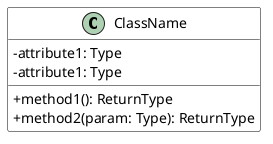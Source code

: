 @startuml "Class Diagram"

skinparam classAttributeIconSize 0
skinparam class {
    BackgroundColor White
    ArrowColor Black
    BorderColor Black
}

class ClassName {
    - attribute1: Type
    - attribute1: Type
    + method1(): ReturnType
    + method2(param: Type): ReturnType
}

@enduml
